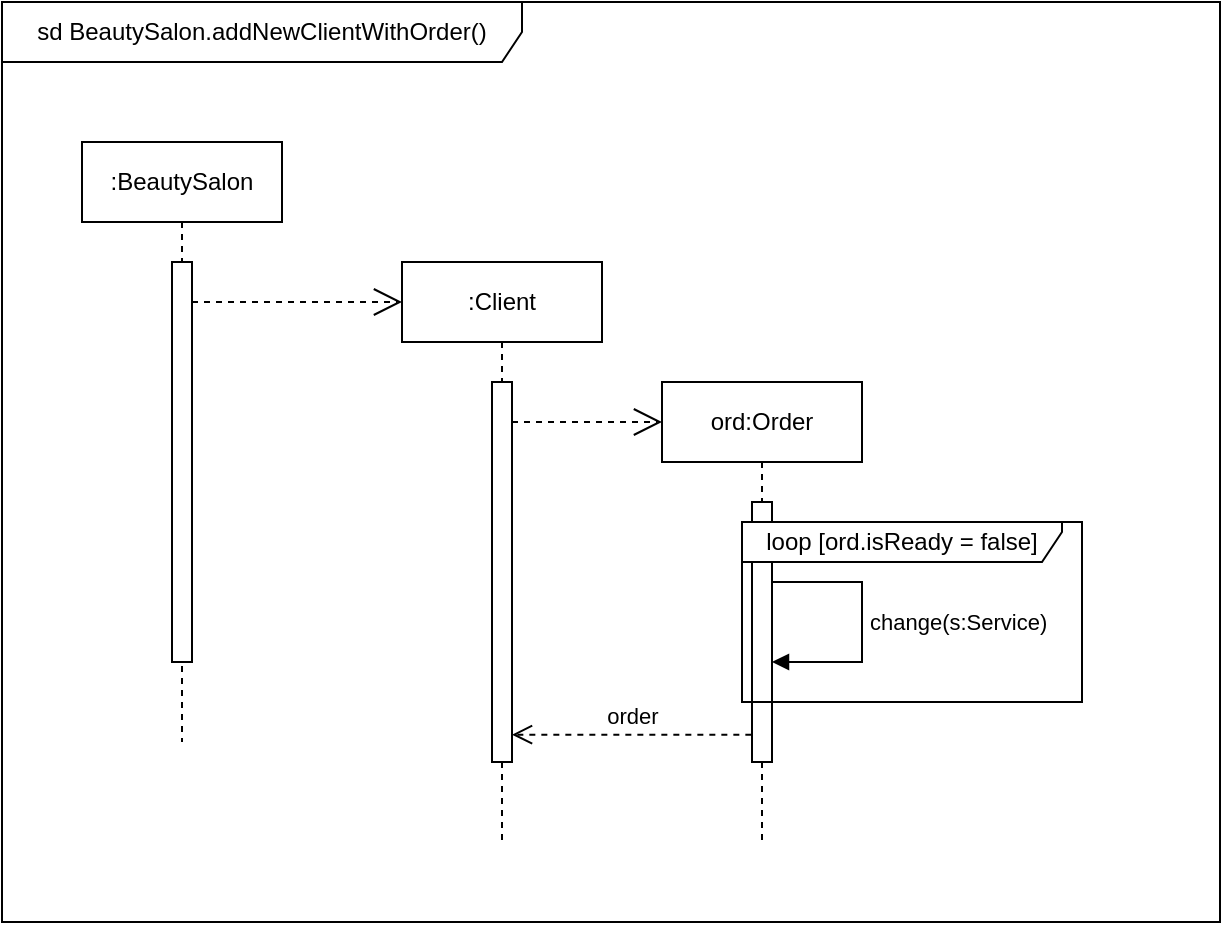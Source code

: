 <mxfile version="22.0.7" type="github">
  <diagram name="Страница — 1" id="T8kGE10amlnnFg_iXfAe">
    <mxGraphModel dx="426" dy="288" grid="1" gridSize="10" guides="1" tooltips="1" connect="1" arrows="1" fold="1" page="1" pageScale="1" pageWidth="827" pageHeight="1169" math="0" shadow="0">
      <root>
        <mxCell id="0" />
        <mxCell id="1" parent="0" />
        <mxCell id="DDndBa3pNJd_T9fPR2jt-14" value="sd BeautySalon.&lt;span style=&quot;border-color: var(--border-color); text-align: left;&quot;&gt;addNewClientWithOrder&lt;/span&gt;()" style="shape=umlFrame;whiteSpace=wrap;html=1;pointerEvents=0;width=260;height=30;" vertex="1" parent="1">
          <mxGeometry x="40" y="10" width="609" height="460" as="geometry" />
        </mxCell>
        <mxCell id="DDndBa3pNJd_T9fPR2jt-15" value=":BeautySalon" style="shape=umlLifeline;perimeter=lifelinePerimeter;whiteSpace=wrap;html=1;container=1;dropTarget=0;collapsible=0;recursiveResize=0;outlineConnect=0;portConstraint=eastwest;newEdgeStyle={&quot;curved&quot;:0,&quot;rounded&quot;:0};" vertex="1" parent="1">
          <mxGeometry x="80" y="80" width="100" height="300" as="geometry" />
        </mxCell>
        <mxCell id="DDndBa3pNJd_T9fPR2jt-18" value="" style="html=1;points=[[0,0,0,0,5],[0,1,0,0,-5],[1,0,0,0,5],[1,1,0,0,-5]];perimeter=orthogonalPerimeter;outlineConnect=0;targetShapes=umlLifeline;portConstraint=eastwest;newEdgeStyle={&quot;curved&quot;:0,&quot;rounded&quot;:0};" vertex="1" parent="DDndBa3pNJd_T9fPR2jt-15">
          <mxGeometry x="45" y="60" width="10" height="200" as="geometry" />
        </mxCell>
        <mxCell id="DDndBa3pNJd_T9fPR2jt-17" value="ord:Order" style="shape=umlLifeline;perimeter=lifelinePerimeter;whiteSpace=wrap;html=1;container=1;dropTarget=0;collapsible=0;recursiveResize=0;outlineConnect=0;portConstraint=eastwest;newEdgeStyle={&quot;curved&quot;:0,&quot;rounded&quot;:0};" vertex="1" parent="1">
          <mxGeometry x="370" y="200" width="100" height="230" as="geometry" />
        </mxCell>
        <mxCell id="DDndBa3pNJd_T9fPR2jt-30" value="" style="html=1;points=[[0,0,0,0,5],[0,1,0,0,-5],[1,0,0,0,5],[1,1,0,0,-5]];perimeter=orthogonalPerimeter;outlineConnect=0;targetShapes=umlLifeline;portConstraint=eastwest;newEdgeStyle={&quot;curved&quot;:0,&quot;rounded&quot;:0};" vertex="1" parent="DDndBa3pNJd_T9fPR2jt-17">
          <mxGeometry x="45" y="60" width="10" height="130" as="geometry" />
        </mxCell>
        <mxCell id="DDndBa3pNJd_T9fPR2jt-25" value="" style="endArrow=open;endSize=12;dashed=1;html=1;rounded=0;" edge="1" parent="1">
          <mxGeometry x="-0.043" y="10" width="160" relative="1" as="geometry">
            <mxPoint x="135" y="160" as="sourcePoint" />
            <mxPoint x="240" y="160" as="targetPoint" />
            <mxPoint as="offset" />
          </mxGeometry>
        </mxCell>
        <mxCell id="DDndBa3pNJd_T9fPR2jt-26" value=":Client" style="shape=umlLifeline;perimeter=lifelinePerimeter;whiteSpace=wrap;html=1;container=1;dropTarget=0;collapsible=0;recursiveResize=0;outlineConnect=0;portConstraint=eastwest;newEdgeStyle={&quot;curved&quot;:0,&quot;rounded&quot;:0};" vertex="1" parent="1">
          <mxGeometry x="240" y="140" width="100" height="290" as="geometry" />
        </mxCell>
        <mxCell id="DDndBa3pNJd_T9fPR2jt-27" value="" style="html=1;points=[[0,0,0,0,5],[0,1,0,0,-5],[1,0,0,0,5],[1,1,0,0,-5]];perimeter=orthogonalPerimeter;outlineConnect=0;targetShapes=umlLifeline;portConstraint=eastwest;newEdgeStyle={&quot;curved&quot;:0,&quot;rounded&quot;:0};" vertex="1" parent="DDndBa3pNJd_T9fPR2jt-26">
          <mxGeometry x="45" y="60" width="10" height="190" as="geometry" />
        </mxCell>
        <mxCell id="DDndBa3pNJd_T9fPR2jt-29" value="" style="endArrow=open;endSize=12;dashed=1;html=1;rounded=0;" edge="1" parent="1" source="DDndBa3pNJd_T9fPR2jt-27">
          <mxGeometry x="-0.043" y="10" width="160" relative="1" as="geometry">
            <mxPoint x="310" y="220" as="sourcePoint" />
            <mxPoint x="370" y="220" as="targetPoint" />
            <mxPoint as="offset" />
          </mxGeometry>
        </mxCell>
        <mxCell id="DDndBa3pNJd_T9fPR2jt-35" value="change(s:Service)" style="html=1;align=left;spacingLeft=2;endArrow=block;rounded=0;edgeStyle=orthogonalEdgeStyle;curved=0;rounded=0;" edge="1" target="DDndBa3pNJd_T9fPR2jt-30" parent="1">
          <mxGeometry x="0.188" relative="1" as="geometry">
            <mxPoint x="425" y="270" as="sourcePoint" />
            <Array as="points">
              <mxPoint x="425" y="300" />
              <mxPoint x="470" y="300" />
              <mxPoint x="470" y="340" />
            </Array>
            <mxPoint x="430" y="320" as="targetPoint" />
            <mxPoint as="offset" />
          </mxGeometry>
        </mxCell>
        <mxCell id="DDndBa3pNJd_T9fPR2jt-36" value="loop [ord.isReady = false]" style="shape=umlFrame;whiteSpace=wrap;html=1;pointerEvents=0;width=160;height=20;" vertex="1" parent="1">
          <mxGeometry x="410" y="270" width="170" height="90" as="geometry" />
        </mxCell>
        <mxCell id="DDndBa3pNJd_T9fPR2jt-37" value="order" style="html=1;verticalAlign=bottom;endArrow=open;dashed=1;endSize=8;curved=0;rounded=0;exitX=-0.033;exitY=0.895;exitDx=0;exitDy=0;exitPerimeter=0;" edge="1" parent="1" source="DDndBa3pNJd_T9fPR2jt-30" target="DDndBa3pNJd_T9fPR2jt-27">
          <mxGeometry relative="1" as="geometry">
            <mxPoint x="380" y="240" as="sourcePoint" />
            <mxPoint x="300" y="376" as="targetPoint" />
          </mxGeometry>
        </mxCell>
      </root>
    </mxGraphModel>
  </diagram>
</mxfile>
